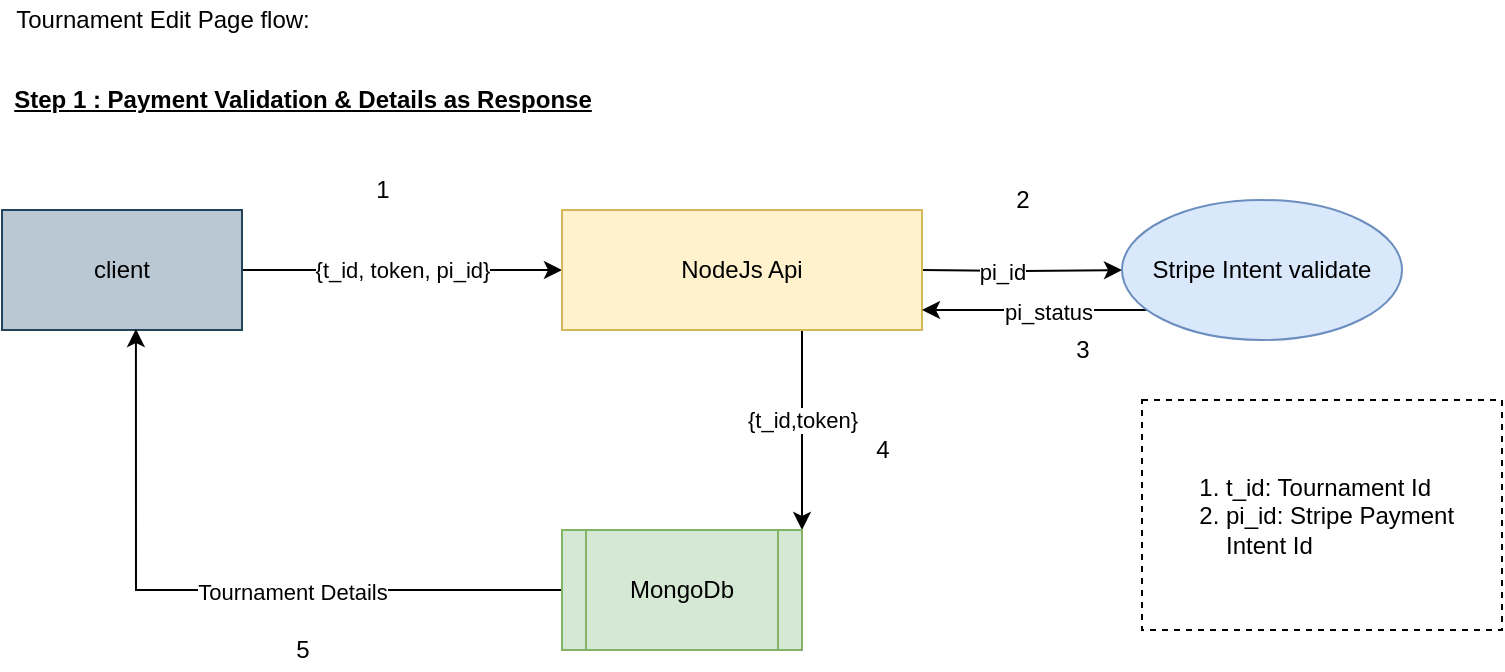 <mxfile version="17.4.1" type="github"><diagram id="izzl2SNCLNuE1ng-TBEI" name="Page-1"><mxGraphModel dx="946" dy="614" grid="1" gridSize="10" guides="1" tooltips="1" connect="1" arrows="1" fold="1" page="1" pageScale="1" pageWidth="827" pageHeight="1169" math="0" shadow="0"><root><mxCell id="0"/><mxCell id="1" parent="0"/><mxCell id="yEUYfZiBj8hLKtiBa9wn-1" value="Tournament Edit Page flow:&lt;br&gt;" style="text;html=1;align=center;verticalAlign=middle;resizable=0;points=[];autosize=1;strokeColor=none;fillColor=none;" vertex="1" parent="1"><mxGeometry x="40" y="10" width="160" height="20" as="geometry"/></mxCell><mxCell id="yEUYfZiBj8hLKtiBa9wn-4" value="{t_id, token, pi_id}" style="edgeStyle=orthogonalEdgeStyle;rounded=0;orthogonalLoop=1;jettySize=auto;html=1;" edge="1" parent="1" source="yEUYfZiBj8hLKtiBa9wn-2" target="yEUYfZiBj8hLKtiBa9wn-3"><mxGeometry relative="1" as="geometry"/></mxCell><mxCell id="yEUYfZiBj8hLKtiBa9wn-2" value="client" style="whiteSpace=wrap;html=1;fillColor=#bac8d3;strokeColor=#23445d;" vertex="1" parent="1"><mxGeometry x="40" y="115" width="120" height="60" as="geometry"/></mxCell><mxCell id="yEUYfZiBj8hLKtiBa9wn-6" value="" style="edgeStyle=orthogonalEdgeStyle;rounded=0;orthogonalLoop=1;jettySize=auto;html=1;" edge="1" parent="1" target="yEUYfZiBj8hLKtiBa9wn-5"><mxGeometry relative="1" as="geometry"><mxPoint x="500" y="145" as="sourcePoint"/></mxGeometry></mxCell><mxCell id="yEUYfZiBj8hLKtiBa9wn-7" value="pi_id" style="edgeLabel;html=1;align=center;verticalAlign=middle;resizable=0;points=[];" vertex="1" connectable="0" parent="yEUYfZiBj8hLKtiBa9wn-6"><mxGeometry x="-0.2" y="1" relative="1" as="geometry"><mxPoint y="1" as="offset"/></mxGeometry></mxCell><mxCell id="yEUYfZiBj8hLKtiBa9wn-11" value="" style="edgeStyle=orthogonalEdgeStyle;rounded=0;orthogonalLoop=1;jettySize=auto;html=1;" edge="1" parent="1"><mxGeometry relative="1" as="geometry"><mxPoint x="440" y="175" as="sourcePoint"/><mxPoint x="440" y="275" as="targetPoint"/></mxGeometry></mxCell><mxCell id="yEUYfZiBj8hLKtiBa9wn-12" value="{t_id,token}" style="edgeLabel;html=1;align=center;verticalAlign=middle;resizable=0;points=[];" vertex="1" connectable="0" parent="yEUYfZiBj8hLKtiBa9wn-11"><mxGeometry x="-0.113" relative="1" as="geometry"><mxPoint as="offset"/></mxGeometry></mxCell><mxCell id="yEUYfZiBj8hLKtiBa9wn-3" value="NodeJs Api" style="whiteSpace=wrap;html=1;fillColor=#fff2cc;strokeColor=#d6b656;" vertex="1" parent="1"><mxGeometry x="320" y="115" width="180" height="60" as="geometry"/></mxCell><mxCell id="yEUYfZiBj8hLKtiBa9wn-8" style="edgeStyle=orthogonalEdgeStyle;rounded=0;orthogonalLoop=1;jettySize=auto;html=1;" edge="1" parent="1" source="yEUYfZiBj8hLKtiBa9wn-5"><mxGeometry relative="1" as="geometry"><mxPoint x="500" y="165" as="targetPoint"/><Array as="points"><mxPoint x="540" y="165"/><mxPoint x="540" y="165"/></Array></mxGeometry></mxCell><mxCell id="yEUYfZiBj8hLKtiBa9wn-9" value="pi_status" style="edgeLabel;html=1;align=center;verticalAlign=middle;resizable=0;points=[];" vertex="1" connectable="0" parent="yEUYfZiBj8hLKtiBa9wn-8"><mxGeometry x="-0.119" y="1" relative="1" as="geometry"><mxPoint as="offset"/></mxGeometry></mxCell><mxCell id="yEUYfZiBj8hLKtiBa9wn-5" value="Stripe Intent validate" style="ellipse;whiteSpace=wrap;html=1;fillColor=#dae8fc;strokeColor=#6c8ebf;" vertex="1" parent="1"><mxGeometry x="600" y="110" width="140" height="70" as="geometry"/></mxCell><mxCell id="yEUYfZiBj8hLKtiBa9wn-14" value="" style="edgeStyle=orthogonalEdgeStyle;rounded=0;orthogonalLoop=1;jettySize=auto;html=1;entryX=0.558;entryY=0.992;entryDx=0;entryDy=0;entryPerimeter=0;" edge="1" parent="1" source="yEUYfZiBj8hLKtiBa9wn-10" target="yEUYfZiBj8hLKtiBa9wn-2"><mxGeometry relative="1" as="geometry"><mxPoint x="180" y="305" as="targetPoint"/></mxGeometry></mxCell><mxCell id="yEUYfZiBj8hLKtiBa9wn-15" value="Tournament Details" style="edgeLabel;html=1;align=center;verticalAlign=middle;resizable=0;points=[];" vertex="1" connectable="0" parent="yEUYfZiBj8hLKtiBa9wn-14"><mxGeometry x="-0.214" y="1" relative="1" as="geometry"><mxPoint as="offset"/></mxGeometry></mxCell><mxCell id="yEUYfZiBj8hLKtiBa9wn-10" value="MongoDb" style="shape=process;whiteSpace=wrap;html=1;backgroundOutline=1;fillColor=#d5e8d4;strokeColor=#82b366;" vertex="1" parent="1"><mxGeometry x="320" y="275" width="120" height="60" as="geometry"/></mxCell><mxCell id="yEUYfZiBj8hLKtiBa9wn-17" value="1" style="text;html=1;align=center;verticalAlign=middle;resizable=0;points=[];autosize=1;strokeColor=none;fillColor=none;" vertex="1" parent="1"><mxGeometry x="220" y="95" width="20" height="20" as="geometry"/></mxCell><mxCell id="yEUYfZiBj8hLKtiBa9wn-18" value="2" style="text;html=1;align=center;verticalAlign=middle;resizable=0;points=[];autosize=1;strokeColor=none;fillColor=none;" vertex="1" parent="1"><mxGeometry x="540" y="100" width="20" height="20" as="geometry"/></mxCell><mxCell id="yEUYfZiBj8hLKtiBa9wn-19" value="3" style="text;html=1;align=center;verticalAlign=middle;resizable=0;points=[];autosize=1;strokeColor=none;fillColor=none;" vertex="1" parent="1"><mxGeometry x="570" y="175" width="20" height="20" as="geometry"/></mxCell><mxCell id="yEUYfZiBj8hLKtiBa9wn-20" value="4" style="text;html=1;align=center;verticalAlign=middle;resizable=0;points=[];autosize=1;strokeColor=none;fillColor=none;" vertex="1" parent="1"><mxGeometry x="470" y="225" width="20" height="20" as="geometry"/></mxCell><mxCell id="yEUYfZiBj8hLKtiBa9wn-21" value="5" style="text;html=1;align=center;verticalAlign=middle;resizable=0;points=[];autosize=1;strokeColor=none;fillColor=none;" vertex="1" parent="1"><mxGeometry x="180" y="325" width="20" height="20" as="geometry"/></mxCell><mxCell id="yEUYfZiBj8hLKtiBa9wn-22" value="&lt;b&gt;&lt;u&gt;Step 1 : Payment Validation &amp;amp; Details as Response&lt;/u&gt;&lt;/b&gt;" style="text;html=1;align=center;verticalAlign=middle;resizable=0;points=[];autosize=1;strokeColor=none;fillColor=none;" vertex="1" parent="1"><mxGeometry x="40" y="50" width="300" height="20" as="geometry"/></mxCell><mxCell id="yEUYfZiBj8hLKtiBa9wn-23" value="&lt;ol&gt;&lt;li&gt;t_id: Tournament Id&lt;/li&gt;&lt;li&gt;pi_id: Stripe Payment Intent Id&amp;nbsp;&lt;/li&gt;&lt;/ol&gt;" style="text;strokeColor=default;fillColor=none;html=1;whiteSpace=wrap;verticalAlign=middle;overflow=hidden;dashed=1;" vertex="1" parent="1"><mxGeometry x="610" y="210" width="180" height="115" as="geometry"/></mxCell></root></mxGraphModel></diagram></mxfile>
